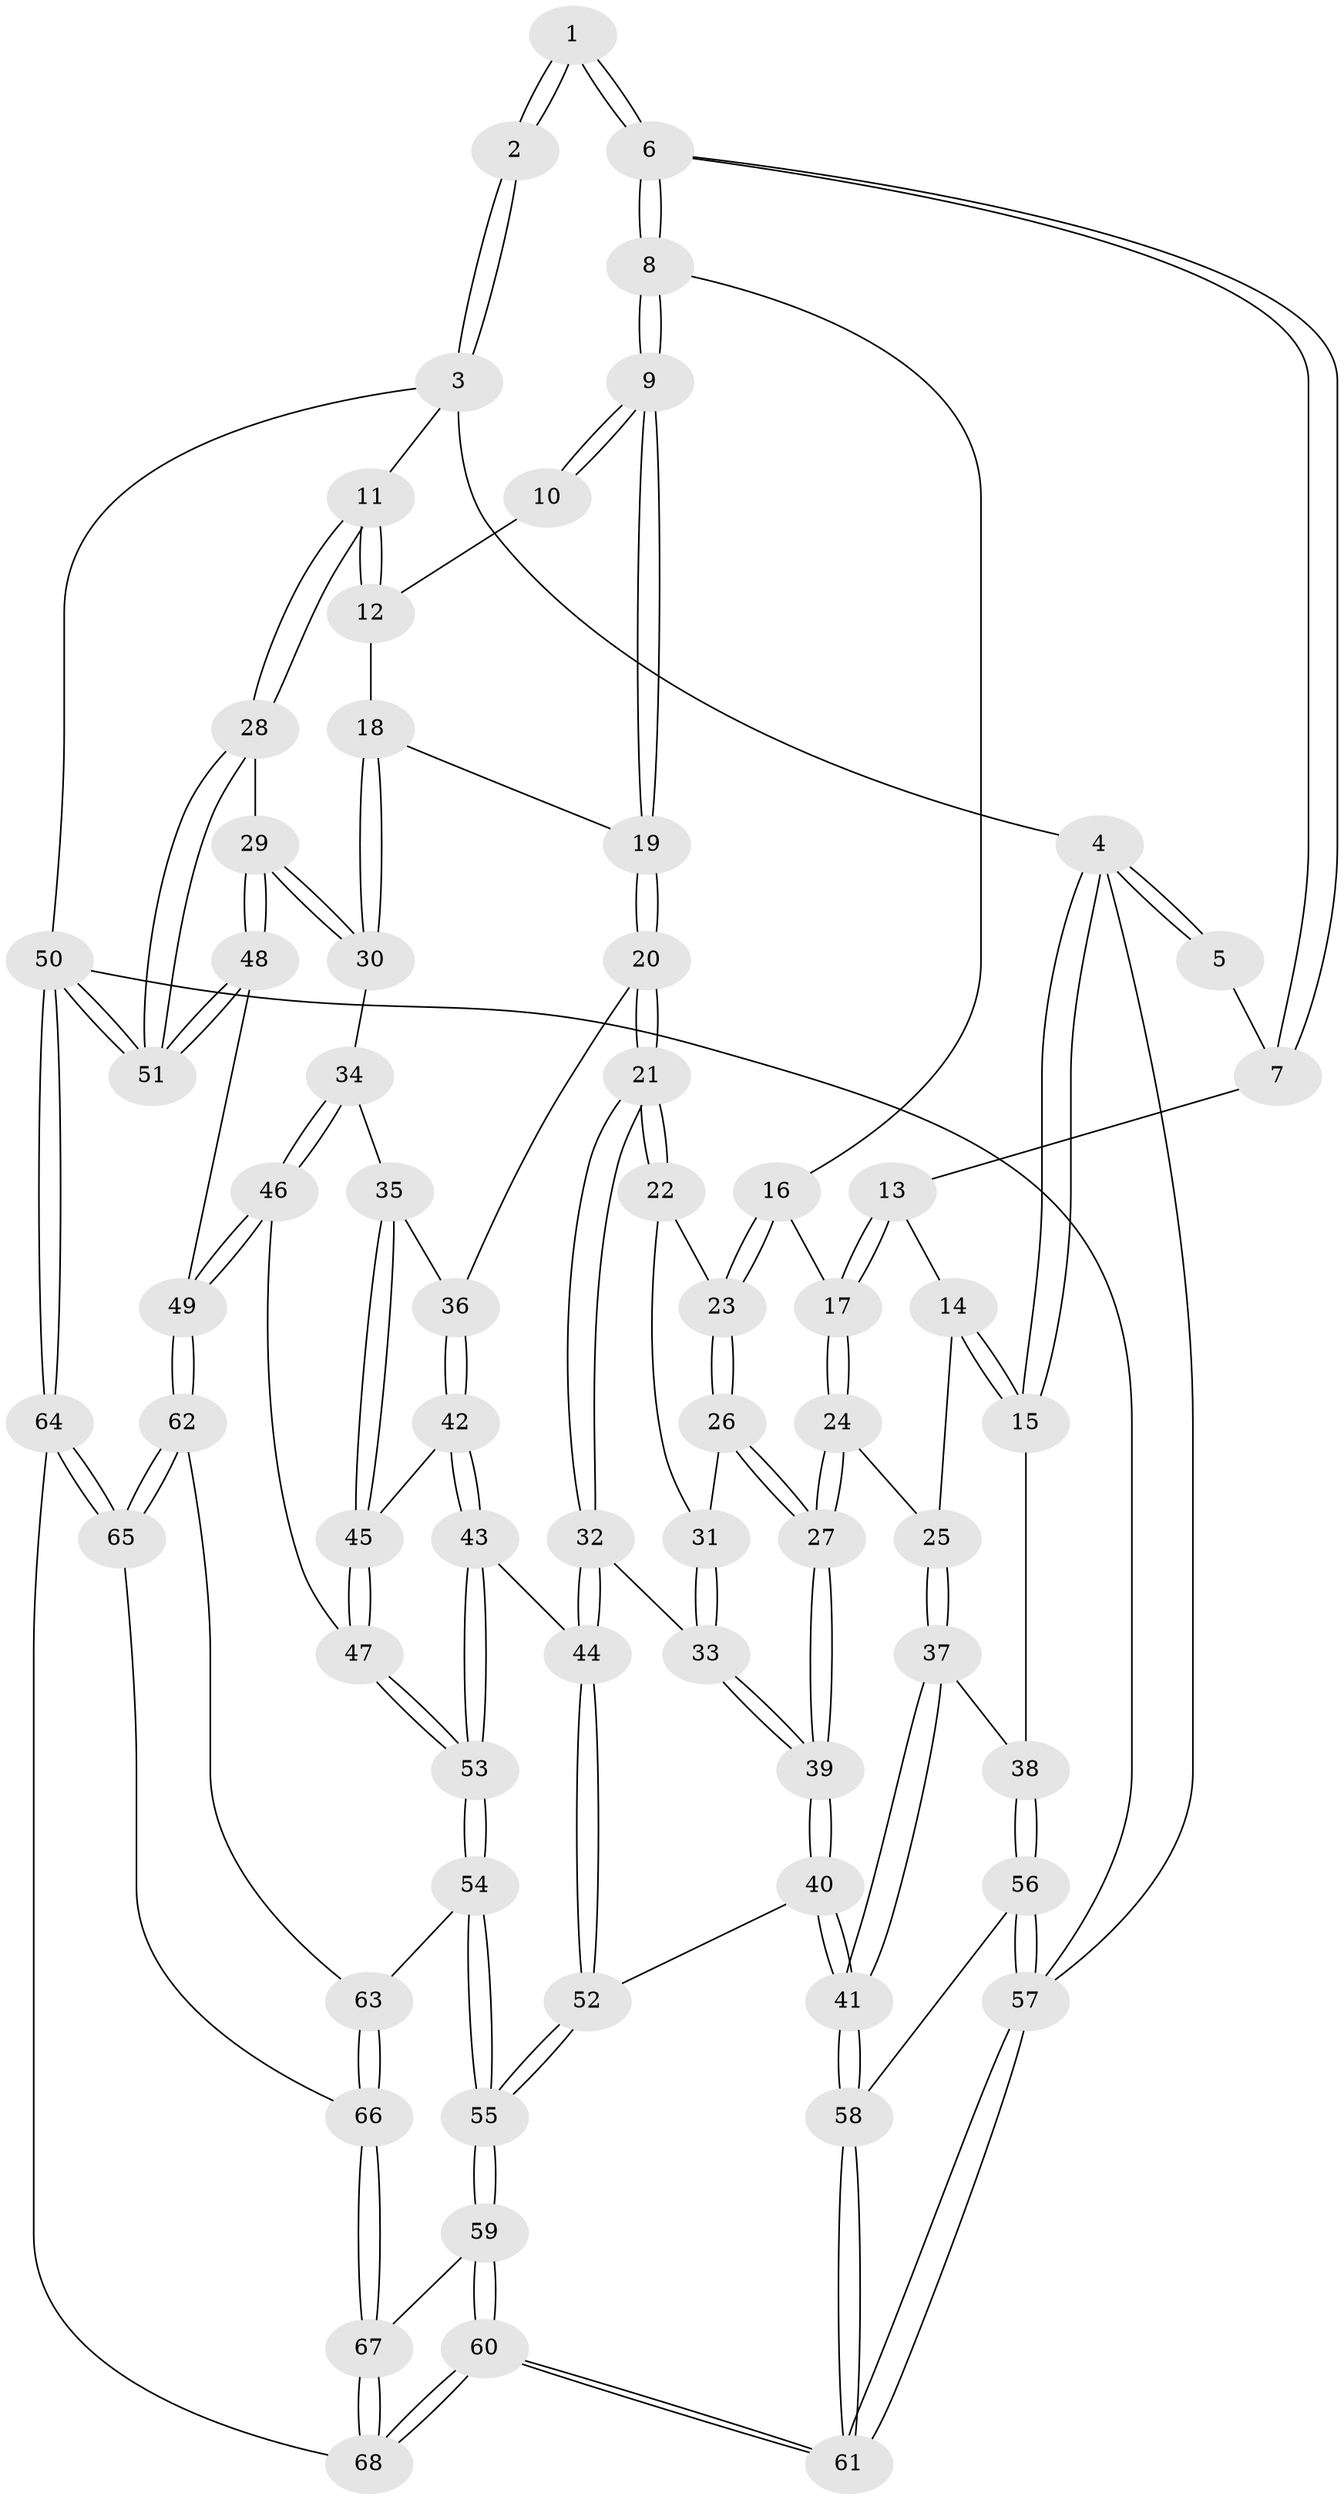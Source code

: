 // coarse degree distribution, {4: 0.46153846153846156, 5: 0.41025641025641024, 8: 0.02564102564102564, 6: 0.05128205128205128, 3: 0.05128205128205128}
// Generated by graph-tools (version 1.1) at 2025/52/02/27/25 19:52:39]
// undirected, 68 vertices, 167 edges
graph export_dot {
graph [start="1"]
  node [color=gray90,style=filled];
  1 [pos="+0.42188293762167745+0"];
  2 [pos="+1+0"];
  3 [pos="+1+0"];
  4 [pos="+0+0"];
  5 [pos="+0+0"];
  6 [pos="+0.4278830880927508+0.12469655647455917"];
  7 [pos="+0.1860902470453052+0.14774076702704683"];
  8 [pos="+0.45058137829235995+0.15911382022318302"];
  9 [pos="+0.591318367581215+0.21844314691205868"];
  10 [pos="+0.8139272468463852+0"];
  11 [pos="+1+0"];
  12 [pos="+0.8448329261390296+0.24877784473276002"];
  13 [pos="+0.1385890372288983+0.18066362923012177"];
  14 [pos="+0+0.20062597382908537"];
  15 [pos="+0+0.15551181652993099"];
  16 [pos="+0.4006392842581492+0.2518508798994792"];
  17 [pos="+0.19006456000905067+0.35390789095226616"];
  18 [pos="+0.7882613402660847+0.3328255521284005"];
  19 [pos="+0.6674906404921768+0.3271546323240943"];
  20 [pos="+0.6509132763720549+0.3824810455379008"];
  21 [pos="+0.5219592513627319+0.49420953336888174"];
  22 [pos="+0.4152995635026301+0.4348838181355478"];
  23 [pos="+0.38504691350859344+0.3415853569136987"];
  24 [pos="+0.16510564674300462+0.4296374683111993"];
  25 [pos="+0.12800172547000493+0.4258120388178269"];
  26 [pos="+0.2488663346367458+0.46528450766339663"];
  27 [pos="+0.21054104395159678+0.48343019798981046"];
  28 [pos="+1+0.387950331157944"];
  29 [pos="+0.9734342901957709+0.41926847523153266"];
  30 [pos="+0.9133998183912492+0.40861152586057836"];
  31 [pos="+0.3813160946671023+0.4742975316126287"];
  32 [pos="+0.5018745161712203+0.5654552423504215"];
  33 [pos="+0.38091304948735627+0.5605853288420919"];
  34 [pos="+0.8384566707574291+0.5200994990054337"];
  35 [pos="+0.8085622300948688+0.530364186384532"];
  36 [pos="+0.6619397549362217+0.41631864152405684"];
  37 [pos="+0+0.5526078189040653"];
  38 [pos="+0+0.5524641800084176"];
  39 [pos="+0.2308290341895033+0.6460226572545937"];
  40 [pos="+0.2255106429311327+0.6658437693795843"];
  41 [pos="+0.19628335981561354+0.6806413745947609"];
  42 [pos="+0.6830424946401649+0.5124800546567015"];
  43 [pos="+0.5387292495870856+0.6473007947565232"];
  44 [pos="+0.5134832057022896+0.5991246564235254"];
  45 [pos="+0.7265654114242349+0.6009198879958338"];
  46 [pos="+0.8759181415936663+0.7169516277548992"];
  47 [pos="+0.7315658771524076+0.6570794120400243"];
  48 [pos="+0.8861001667642908+0.7214671631603908"];
  49 [pos="+0.8820216047177758+0.7211702166919509"];
  50 [pos="+1+1"];
  51 [pos="+1+0.8773715530029074"];
  52 [pos="+0.2680099050813174+0.695557684530281"];
  53 [pos="+0.5664278469830261+0.7371760372006454"];
  54 [pos="+0.5579700916236249+0.7575345496221039"];
  55 [pos="+0.3822002241849152+0.7927984899520234"];
  56 [pos="+0+0.861507127063411"];
  57 [pos="+0+1"];
  58 [pos="+0.16919913004197143+0.722321950236943"];
  59 [pos="+0.36794136977400804+0.8568513624679217"];
  60 [pos="+0.093484766457512+1"];
  61 [pos="+0.0626394903434036+1"];
  62 [pos="+0.8048083007303797+0.8143902247798018"];
  63 [pos="+0.5616572053798563+0.7646450745760479"];
  64 [pos="+0.8111200140408567+1"];
  65 [pos="+0.7402278136085253+0.9516733379668927"];
  66 [pos="+0.5725548760699917+0.7944940290292276"];
  67 [pos="+0.5193406516369963+1"];
  68 [pos="+0.5469806200506945+1"];
  1 -- 2;
  1 -- 2;
  1 -- 6;
  1 -- 6;
  2 -- 3;
  2 -- 3;
  3 -- 4;
  3 -- 11;
  3 -- 50;
  4 -- 5;
  4 -- 5;
  4 -- 15;
  4 -- 15;
  4 -- 57;
  5 -- 7;
  6 -- 7;
  6 -- 7;
  6 -- 8;
  6 -- 8;
  7 -- 13;
  8 -- 9;
  8 -- 9;
  8 -- 16;
  9 -- 10;
  9 -- 10;
  9 -- 19;
  9 -- 19;
  10 -- 12;
  11 -- 12;
  11 -- 12;
  11 -- 28;
  11 -- 28;
  12 -- 18;
  13 -- 14;
  13 -- 17;
  13 -- 17;
  14 -- 15;
  14 -- 15;
  14 -- 25;
  15 -- 38;
  16 -- 17;
  16 -- 23;
  16 -- 23;
  17 -- 24;
  17 -- 24;
  18 -- 19;
  18 -- 30;
  18 -- 30;
  19 -- 20;
  19 -- 20;
  20 -- 21;
  20 -- 21;
  20 -- 36;
  21 -- 22;
  21 -- 22;
  21 -- 32;
  21 -- 32;
  22 -- 23;
  22 -- 31;
  23 -- 26;
  23 -- 26;
  24 -- 25;
  24 -- 27;
  24 -- 27;
  25 -- 37;
  25 -- 37;
  26 -- 27;
  26 -- 27;
  26 -- 31;
  27 -- 39;
  27 -- 39;
  28 -- 29;
  28 -- 51;
  28 -- 51;
  29 -- 30;
  29 -- 30;
  29 -- 48;
  29 -- 48;
  30 -- 34;
  31 -- 33;
  31 -- 33;
  32 -- 33;
  32 -- 44;
  32 -- 44;
  33 -- 39;
  33 -- 39;
  34 -- 35;
  34 -- 46;
  34 -- 46;
  35 -- 36;
  35 -- 45;
  35 -- 45;
  36 -- 42;
  36 -- 42;
  37 -- 38;
  37 -- 41;
  37 -- 41;
  38 -- 56;
  38 -- 56;
  39 -- 40;
  39 -- 40;
  40 -- 41;
  40 -- 41;
  40 -- 52;
  41 -- 58;
  41 -- 58;
  42 -- 43;
  42 -- 43;
  42 -- 45;
  43 -- 44;
  43 -- 53;
  43 -- 53;
  44 -- 52;
  44 -- 52;
  45 -- 47;
  45 -- 47;
  46 -- 47;
  46 -- 49;
  46 -- 49;
  47 -- 53;
  47 -- 53;
  48 -- 49;
  48 -- 51;
  48 -- 51;
  49 -- 62;
  49 -- 62;
  50 -- 51;
  50 -- 51;
  50 -- 64;
  50 -- 64;
  50 -- 57;
  52 -- 55;
  52 -- 55;
  53 -- 54;
  53 -- 54;
  54 -- 55;
  54 -- 55;
  54 -- 63;
  55 -- 59;
  55 -- 59;
  56 -- 57;
  56 -- 57;
  56 -- 58;
  57 -- 61;
  57 -- 61;
  58 -- 61;
  58 -- 61;
  59 -- 60;
  59 -- 60;
  59 -- 67;
  60 -- 61;
  60 -- 61;
  60 -- 68;
  60 -- 68;
  62 -- 63;
  62 -- 65;
  62 -- 65;
  63 -- 66;
  63 -- 66;
  64 -- 65;
  64 -- 65;
  64 -- 68;
  65 -- 66;
  66 -- 67;
  66 -- 67;
  67 -- 68;
  67 -- 68;
}
